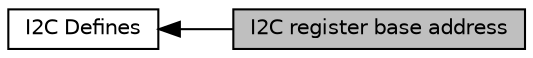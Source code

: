 digraph "I2C register base address"
{
  edge [fontname="Helvetica",fontsize="10",labelfontname="Helvetica",labelfontsize="10"];
  node [fontname="Helvetica",fontsize="10",shape=record];
  rankdir=LR;
  Node1 [label="I2C Defines",height=0.2,width=0.4,color="black", fillcolor="white", style="filled",URL="$group__i2c__defines.html",tooltip="Defined Constants and Types for the STM32L1xx I2C  "];
  Node0 [label="I2C register base address",height=0.2,width=0.4,color="black", fillcolor="grey75", style="filled", fontcolor="black"];
  Node1->Node0 [shape=plaintext, dir="back", style="solid"];
}
